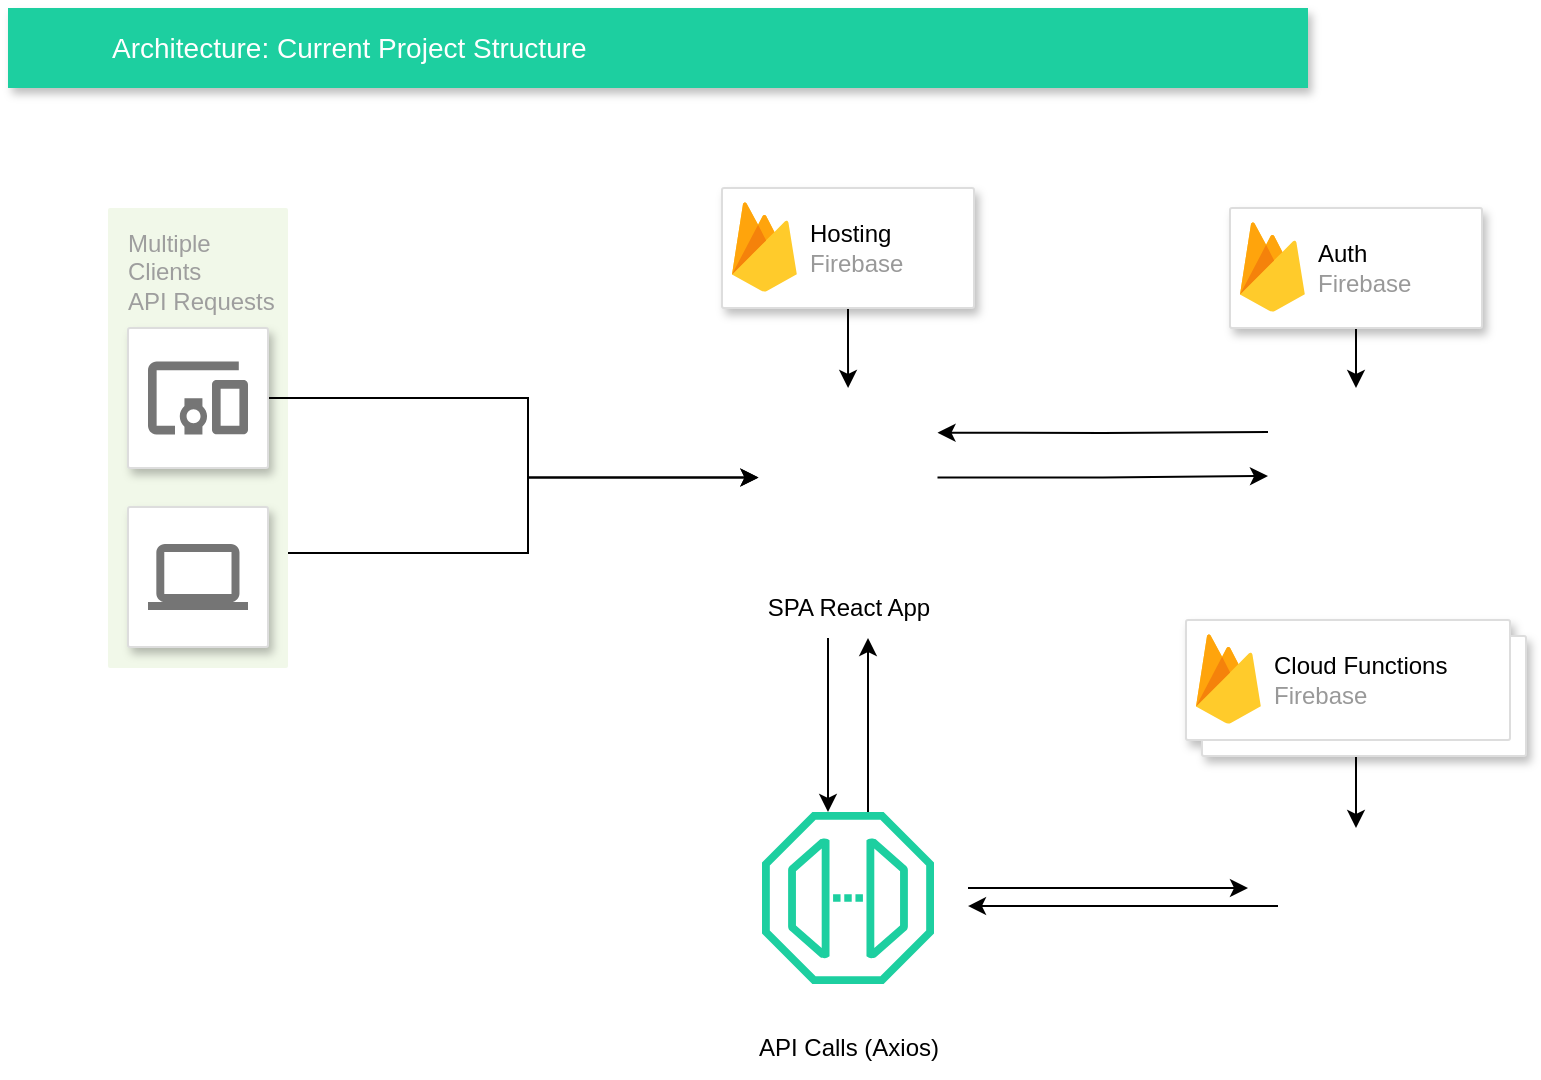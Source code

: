 <mxfile version="20.2.3" type="github">
  <diagram id="f106602c-feb2-e66a-4537-3a34d633f6aa" name="Page-1">
    <mxGraphModel dx="1220" dy="1112" grid="1" gridSize="10" guides="1" tooltips="1" connect="1" arrows="1" fold="1" page="1" pageScale="1" pageWidth="1169" pageHeight="827" background="none" math="0" shadow="0">
      <root>
        <mxCell id="0" />
        <mxCell id="1" parent="0" />
        <mxCell id="X1sTKn_OnxxPYWAoJ-UH-1026" style="edgeStyle=orthogonalEdgeStyle;rounded=0;orthogonalLoop=1;jettySize=auto;html=1;exitX=1;exitY=0.75;exitDx=0;exitDy=0;entryX=0;entryY=0.5;entryDx=0;entryDy=0;" edge="1" parent="1" source="997" target="X1sTKn_OnxxPYWAoJ-UH-1011">
          <mxGeometry relative="1" as="geometry">
            <Array as="points">
              <mxPoint x="520" y="313" />
              <mxPoint x="520" y="275" />
            </Array>
          </mxGeometry>
        </mxCell>
        <mxCell id="997" value="Multiple&lt;br&gt;Clients&lt;br&gt;API Requests&lt;br&gt;" style="rounded=1;absoluteArcSize=1;arcSize=2;html=1;strokeColor=none;gradientColor=none;shadow=0;dashed=0;fontSize=12;fontColor=#9E9E9E;align=left;verticalAlign=top;spacing=10;spacingTop=-4;fillColor=#F1F8E9;" parent="1" vertex="1">
          <mxGeometry x="310" y="140" width="90" height="230" as="geometry" />
        </mxCell>
        <mxCell id="818" value="Architecture: Current Project Structure" style="fillColor=#1dcfa0;strokeColor=none;shadow=1;gradientColor=none;fontSize=14;align=left;spacingLeft=50;fontColor=#ffffff;html=1;" parent="1" vertex="1">
          <mxGeometry x="260" y="40" width="650" height="40" as="geometry" />
        </mxCell>
        <mxCell id="X1sTKn_OnxxPYWAoJ-UH-1024" style="edgeStyle=orthogonalEdgeStyle;rounded=0;orthogonalLoop=1;jettySize=auto;html=1;exitX=1;exitY=0.5;exitDx=0;exitDy=0;entryX=0;entryY=0.5;entryDx=0;entryDy=0;" edge="1" parent="1" source="985" target="X1sTKn_OnxxPYWAoJ-UH-1011">
          <mxGeometry relative="1" as="geometry">
            <Array as="points">
              <mxPoint x="520" y="235" />
              <mxPoint x="520" y="275" />
            </Array>
          </mxGeometry>
        </mxCell>
        <mxCell id="985" value="" style="strokeColor=#dddddd;fillColor=#ffffff;shadow=1;strokeWidth=1;rounded=1;absoluteArcSize=1;arcSize=2;labelPosition=center;verticalLabelPosition=middle;align=center;verticalAlign=bottom;spacingLeft=0;fontColor=#999999;fontSize=12;whiteSpace=wrap;spacingBottom=2;html=1;" parent="1" vertex="1">
          <mxGeometry x="320" y="200" width="70" height="70" as="geometry" />
        </mxCell>
        <mxCell id="986" value="" style="dashed=0;connectable=0;html=1;fillColor=#757575;strokeColor=none;shape=mxgraph.gcp2.mobile_devices;part=1;" parent="985" vertex="1">
          <mxGeometry x="0.5" width="50" height="36.5" relative="1" as="geometry">
            <mxPoint x="-25" y="16.75" as="offset" />
          </mxGeometry>
        </mxCell>
        <mxCell id="987" value="" style="strokeColor=#dddddd;fillColor=#ffffff;shadow=1;strokeWidth=1;rounded=1;absoluteArcSize=1;arcSize=2;labelPosition=center;verticalLabelPosition=middle;align=center;verticalAlign=bottom;spacingLeft=0;fontColor=#999999;fontSize=12;whiteSpace=wrap;spacingBottom=2;html=1;" parent="1" vertex="1">
          <mxGeometry x="320" y="289.5" width="70" height="70" as="geometry" />
        </mxCell>
        <mxCell id="988" value="" style="dashed=0;connectable=0;html=1;fillColor=#757575;strokeColor=none;shape=mxgraph.gcp2.laptop;part=1;" parent="987" vertex="1">
          <mxGeometry x="0.5" width="50" height="33" relative="1" as="geometry">
            <mxPoint x="-25" y="18.5" as="offset" />
          </mxGeometry>
        </mxCell>
        <mxCell id="X1sTKn_OnxxPYWAoJ-UH-1015" style="edgeStyle=orthogonalEdgeStyle;rounded=0;orthogonalLoop=1;jettySize=auto;html=1;exitX=0;exitY=0.25;exitDx=0;exitDy=0;entryX=1;entryY=0.25;entryDx=0;entryDy=0;" edge="1" parent="1" target="X1sTKn_OnxxPYWAoJ-UH-1011">
          <mxGeometry relative="1" as="geometry">
            <mxPoint x="890" y="252" as="sourcePoint" />
          </mxGeometry>
        </mxCell>
        <mxCell id="X1sTKn_OnxxPYWAoJ-UH-1012" value="" style="edgeStyle=orthogonalEdgeStyle;rounded=0;orthogonalLoop=1;jettySize=auto;html=1;" edge="1" parent="1" source="X1sTKn_OnxxPYWAoJ-UH-1004" target="X1sTKn_OnxxPYWAoJ-UH-1011">
          <mxGeometry relative="1" as="geometry" />
        </mxCell>
        <mxCell id="X1sTKn_OnxxPYWAoJ-UH-1004" value="" style="strokeColor=#dddddd;shadow=1;strokeWidth=1;rounded=1;absoluteArcSize=1;arcSize=2;" vertex="1" parent="1">
          <mxGeometry x="617" y="130" width="126" height="60" as="geometry" />
        </mxCell>
        <mxCell id="X1sTKn_OnxxPYWAoJ-UH-1005" value="&lt;font color=&quot;#000000&quot;&gt;Hosting&lt;/font&gt;&lt;br&gt;Firebase" style="sketch=0;dashed=0;connectable=0;html=1;fillColor=#5184F3;strokeColor=none;shape=mxgraph.gcp2.firebase;part=1;labelPosition=right;verticalLabelPosition=middle;align=left;verticalAlign=middle;spacingLeft=5;fontColor=#999999;fontSize=12;" vertex="1" parent="X1sTKn_OnxxPYWAoJ-UH-1004">
          <mxGeometry width="32.4" height="45" relative="1" as="geometry">
            <mxPoint x="5" y="7" as="offset" />
          </mxGeometry>
        </mxCell>
        <mxCell id="X1sTKn_OnxxPYWAoJ-UH-1021" value="" style="edgeStyle=orthogonalEdgeStyle;rounded=0;orthogonalLoop=1;jettySize=auto;html=1;" edge="1" parent="1" source="X1sTKn_OnxxPYWAoJ-UH-1007" target="X1sTKn_OnxxPYWAoJ-UH-1019">
          <mxGeometry relative="1" as="geometry" />
        </mxCell>
        <mxCell id="X1sTKn_OnxxPYWAoJ-UH-1007" value="" style="shape=mxgraph.gcp2.doubleRect;strokeColor=#dddddd;shadow=1;strokeWidth=1;" vertex="1" parent="1">
          <mxGeometry x="849" y="346" width="170" height="68" as="geometry" />
        </mxCell>
        <mxCell id="X1sTKn_OnxxPYWAoJ-UH-1008" value="&lt;font color=&quot;#000000&quot;&gt;Cloud Functions&lt;/font&gt;&lt;br&gt;Firebase" style="sketch=0;dashed=0;connectable=0;html=1;fillColor=#5184F3;strokeColor=none;shape=mxgraph.gcp2.firebase;part=1;labelPosition=right;verticalLabelPosition=middle;align=left;verticalAlign=middle;spacingLeft=5;fontColor=#999999;fontSize=12;" vertex="1" parent="X1sTKn_OnxxPYWAoJ-UH-1007">
          <mxGeometry width="32.4" height="45" relative="1" as="geometry">
            <mxPoint x="5" y="7" as="offset" />
          </mxGeometry>
        </mxCell>
        <mxCell id="X1sTKn_OnxxPYWAoJ-UH-1013" value="" style="edgeStyle=orthogonalEdgeStyle;rounded=0;orthogonalLoop=1;jettySize=auto;html=1;" edge="1" parent="1" source="X1sTKn_OnxxPYWAoJ-UH-1009">
          <mxGeometry relative="1" as="geometry">
            <mxPoint x="934" y="230" as="targetPoint" />
          </mxGeometry>
        </mxCell>
        <mxCell id="X1sTKn_OnxxPYWAoJ-UH-1009" value="" style="strokeColor=#dddddd;shadow=1;strokeWidth=1;rounded=1;absoluteArcSize=1;arcSize=2;" vertex="1" parent="1">
          <mxGeometry x="871" y="140" width="126" height="60" as="geometry" />
        </mxCell>
        <mxCell id="X1sTKn_OnxxPYWAoJ-UH-1010" value="&lt;font color=&quot;#000000&quot;&gt;Auth&lt;br&gt;&lt;/font&gt;Firebase" style="sketch=0;dashed=0;connectable=0;html=1;fillColor=#5184F3;strokeColor=none;shape=mxgraph.gcp2.firebase;part=1;labelPosition=right;verticalLabelPosition=middle;align=left;verticalAlign=middle;spacingLeft=5;fontColor=#999999;fontSize=12;" vertex="1" parent="X1sTKn_OnxxPYWAoJ-UH-1009">
          <mxGeometry width="32.4" height="45" relative="1" as="geometry">
            <mxPoint x="5" y="7" as="offset" />
          </mxGeometry>
        </mxCell>
        <mxCell id="X1sTKn_OnxxPYWAoJ-UH-1014" style="edgeStyle=orthogonalEdgeStyle;rounded=0;orthogonalLoop=1;jettySize=auto;html=1;exitX=1;exitY=0.5;exitDx=0;exitDy=0;" edge="1" parent="1" source="X1sTKn_OnxxPYWAoJ-UH-1011">
          <mxGeometry relative="1" as="geometry">
            <mxPoint x="890" y="274" as="targetPoint" />
          </mxGeometry>
        </mxCell>
        <mxCell id="X1sTKn_OnxxPYWAoJ-UH-1011" value="" style="shape=image;html=1;verticalAlign=top;verticalLabelPosition=bottom;labelBackgroundColor=#ffffff;imageAspect=0;aspect=fixed;image=https://cdn1.iconfinder.com/data/icons/ionicons-fill-vol-2/512/logo-react-128.png" vertex="1" parent="1">
          <mxGeometry x="635.25" y="230" width="89.5" height="89.5" as="geometry" />
        </mxCell>
        <mxCell id="X1sTKn_OnxxPYWAoJ-UH-1017" value="" style="shape=image;html=1;verticalAlign=top;verticalLabelPosition=bottom;labelBackgroundColor=#ffffff;imageAspect=0;aspect=fixed;image=https://cdn4.iconfinder.com/data/icons/essential-app-1/16/server-web-hosting-storage-data-128.png;fillColor=#1dcfa0;" vertex="1" parent="1">
          <mxGeometry x="895" y="230" width="78" height="78" as="geometry" />
        </mxCell>
        <mxCell id="X1sTKn_OnxxPYWAoJ-UH-1032" style="edgeStyle=orthogonalEdgeStyle;rounded=0;orthogonalLoop=1;jettySize=auto;html=1;entryX=1;entryY=0.613;entryDx=0;entryDy=0;entryPerimeter=0;" edge="1" parent="1" source="X1sTKn_OnxxPYWAoJ-UH-1019">
          <mxGeometry relative="1" as="geometry">
            <mxPoint x="740" y="489.04" as="targetPoint" />
          </mxGeometry>
        </mxCell>
        <mxCell id="X1sTKn_OnxxPYWAoJ-UH-1019" value="" style="shape=image;html=1;verticalAlign=top;verticalLabelPosition=bottom;labelBackgroundColor=#ffffff;imageAspect=0;aspect=fixed;image=https://cdn4.iconfinder.com/data/icons/essential-app-1/16/server-web-hosting-storage-data-128.png;fillColor=#1dcfa0;" vertex="1" parent="1">
          <mxGeometry x="895" y="450" width="78" height="78" as="geometry" />
        </mxCell>
        <mxCell id="X1sTKn_OnxxPYWAoJ-UH-1035" value="" style="edgeStyle=orthogonalEdgeStyle;rounded=0;orthogonalLoop=1;jettySize=auto;html=1;" edge="1" parent="1" source="X1sTKn_OnxxPYWAoJ-UH-1028" target="X1sTKn_OnxxPYWAoJ-UH-1033">
          <mxGeometry relative="1" as="geometry">
            <Array as="points">
              <mxPoint x="670" y="400" />
              <mxPoint x="670" y="400" />
            </Array>
          </mxGeometry>
        </mxCell>
        <mxCell id="X1sTKn_OnxxPYWAoJ-UH-1028" value="SPA React App" style="text;html=1;align=center;verticalAlign=middle;resizable=0;points=[];autosize=1;strokeColor=none;fillColor=none;" vertex="1" parent="1">
          <mxGeometry x="630" y="325" width="100" height="30" as="geometry" />
        </mxCell>
        <mxCell id="X1sTKn_OnxxPYWAoJ-UH-1031" value="" style="edgeStyle=orthogonalEdgeStyle;rounded=0;orthogonalLoop=1;jettySize=auto;html=1;" edge="1" parent="1">
          <mxGeometry relative="1" as="geometry">
            <mxPoint x="740" y="480" as="sourcePoint" />
            <mxPoint x="880" y="480" as="targetPoint" />
          </mxGeometry>
        </mxCell>
        <mxCell id="X1sTKn_OnxxPYWAoJ-UH-1036" value="" style="edgeStyle=orthogonalEdgeStyle;rounded=0;orthogonalLoop=1;jettySize=auto;html=1;" edge="1" parent="1" source="X1sTKn_OnxxPYWAoJ-UH-1033" target="X1sTKn_OnxxPYWAoJ-UH-1028">
          <mxGeometry relative="1" as="geometry">
            <Array as="points">
              <mxPoint x="690" y="390" />
              <mxPoint x="690" y="390" />
            </Array>
          </mxGeometry>
        </mxCell>
        <mxCell id="X1sTKn_OnxxPYWAoJ-UH-1033" value="" style="sketch=0;outlineConnect=0;fontColor=#232F3E;gradientColor=none;fillColor=#1DCFA0;strokeColor=none;dashed=0;verticalLabelPosition=bottom;verticalAlign=top;align=center;html=1;fontSize=12;fontStyle=0;aspect=fixed;pointerEvents=1;shape=mxgraph.aws4.endpoint;" vertex="1" parent="1">
          <mxGeometry x="637" y="442" width="86" height="86" as="geometry" />
        </mxCell>
        <mxCell id="X1sTKn_OnxxPYWAoJ-UH-1034" value="API Calls (Axios)" style="text;html=1;align=center;verticalAlign=middle;resizable=0;points=[];autosize=1;strokeColor=none;fillColor=none;" vertex="1" parent="1">
          <mxGeometry x="625" y="545" width="110" height="30" as="geometry" />
        </mxCell>
      </root>
    </mxGraphModel>
  </diagram>
</mxfile>
